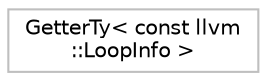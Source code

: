 digraph "Graphical Class Hierarchy"
{
 // LATEX_PDF_SIZE
  bgcolor="transparent";
  edge [fontname="Helvetica",fontsize="10",labelfontname="Helvetica",labelfontsize="10"];
  node [fontname="Helvetica",fontsize="10",shape=record];
  rankdir="LR";
  Node0 [label="GetterTy\< const llvm\l::LoopInfo \>",height=0.2,width=0.4,color="grey75",tooltip=" "];
}
